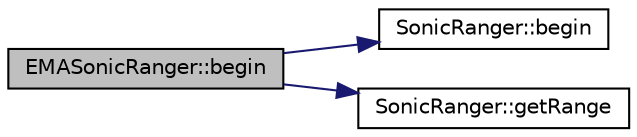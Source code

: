 digraph "EMASonicRanger::begin"
{
  edge [fontname="Helvetica",fontsize="10",labelfontname="Helvetica",labelfontsize="10"];
  node [fontname="Helvetica",fontsize="10",shape=record];
  rankdir="LR";
  Node2 [label="EMASonicRanger::begin",height=0.2,width=0.4,color="black", fillcolor="grey75", style="filled", fontcolor="black"];
  Node2 -> Node3 [color="midnightblue",fontsize="10",style="solid",fontname="Helvetica"];
  Node3 [label="SonicRanger::begin",height=0.2,width=0.4,color="black", fillcolor="white", style="filled",URL="$classSonicRanger.html#adf649069772a44c0d521ea0e4f824820"];
  Node2 -> Node4 [color="midnightblue",fontsize="10",style="solid",fontname="Helvetica"];
  Node4 [label="SonicRanger::getRange",height=0.2,width=0.4,color="black", fillcolor="white", style="filled",URL="$classSonicRanger.html#aced71d6ab88a1a8a3cf0171908717251"];
}
